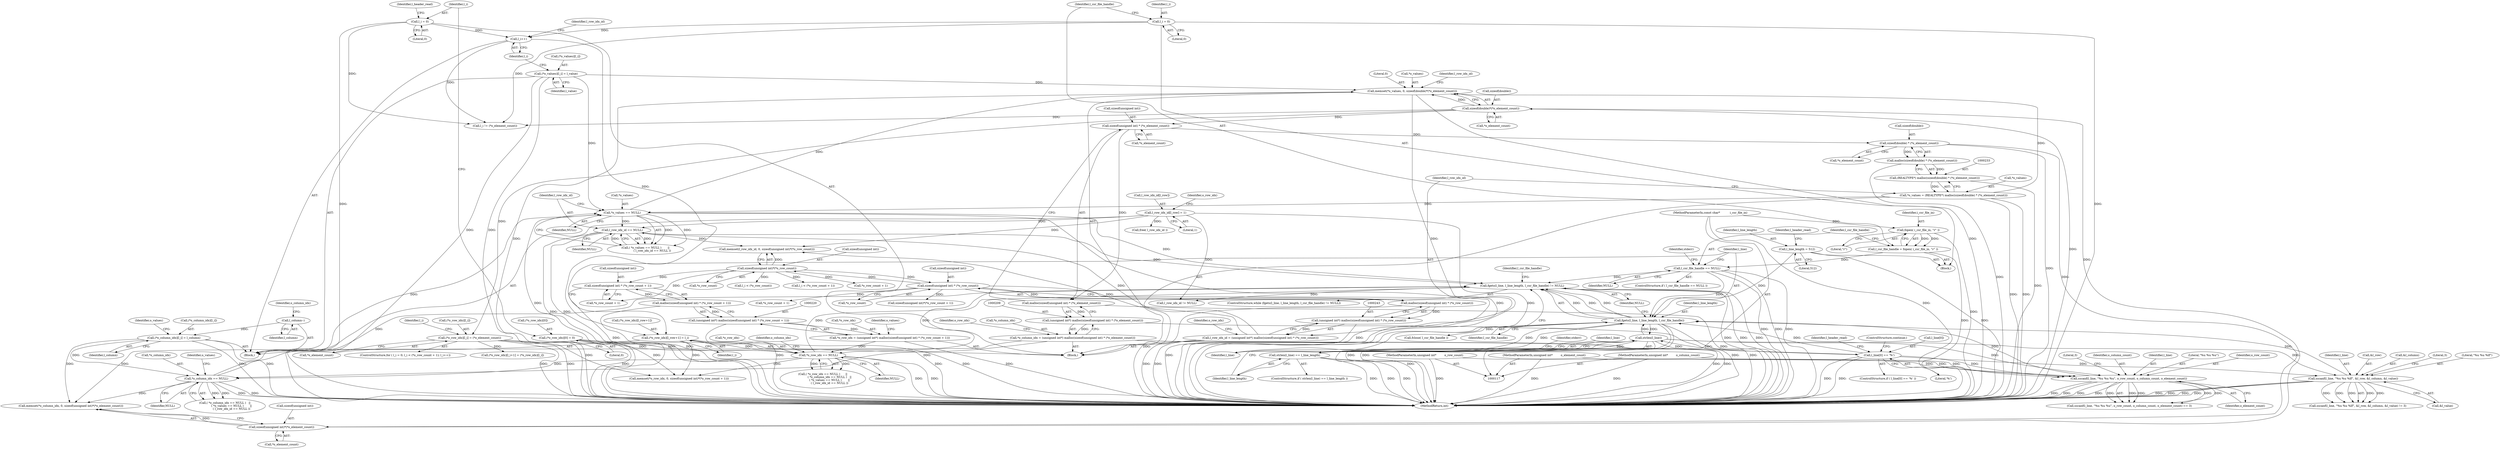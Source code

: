 digraph "1_libxsmm_151481489192e6d1997f8bde52c5c425ea41741d_0@API" {
"1000296" [label="(Call,memset(*o_values, 0, sizeof(double)*(*o_element_count)))"];
"1000262" [label="(Call,*o_values == NULL)"];
"1000386" [label="(Call,(*o_values)[l_i] = l_value)"];
"1000229" [label="(Call,*o_values = (REALTYPE*) malloc(sizeof(double) * (*o_element_count)))"];
"1000232" [label="(Call,(REALTYPE*) malloc(sizeof(double) * (*o_element_count)))"];
"1000234" [label="(Call,malloc(sizeof(double) * (*o_element_count)))"];
"1000235" [label="(Call,sizeof(double) * (*o_element_count))"];
"1000211" [label="(Call,sizeof(unsigned int) * (*o_element_count))"];
"1000300" [label="(Call,sizeof(double)*(*o_element_count))"];
"1000291" [label="(Call,sizeof(unsigned int)*(*o_element_count))"];
"1000257" [label="(Call,*o_column_idx == NULL)"];
"1000205" [label="(Call,*o_column_idx = (unsigned int*) malloc(sizeof(unsigned int) * (*o_element_count)))"];
"1000208" [label="(Call,(unsigned int*) malloc(sizeof(unsigned int) * (*o_element_count)))"];
"1000210" [label="(Call,malloc(sizeof(unsigned int) * (*o_element_count)))"];
"1000380" [label="(Call,(*o_column_idx)[l_i] = l_column)"];
"1000378" [label="(Call,l_column--)"];
"1000252" [label="(Call,*o_row_idx == NULL)"];
"1000325" [label="(Call,(*o_row_idx)[l_i] = (*o_element_count))"];
"1000332" [label="(Call,(*o_row_idx)[0] = 0)"];
"1000216" [label="(Call,*o_row_idx = (unsigned int*) malloc(sizeof(unsigned int) * (*o_row_count + 1)))"];
"1000219" [label="(Call,(unsigned int*) malloc(sizeof(unsigned int) * (*o_row_count + 1)))"];
"1000221" [label="(Call,malloc(sizeof(unsigned int) * (*o_row_count + 1)))"];
"1000222" [label="(Call,sizeof(unsigned int) * (*o_row_count + 1))"];
"1000308" [label="(Call,sizeof(unsigned int)*(*o_row_count))"];
"1000245" [label="(Call,sizeof(unsigned int) * (*o_row_count))"];
"1000399" [label="(Call,(*o_row_idx)[l_row+1] = l_i)"];
"1000392" [label="(Call,l_i++)"];
"1000338" [label="(Call,l_i = 0)"];
"1000141" [label="(Call,l_i = 0)"];
"1000161" [label="(Call,fgets(l_line, l_line_length, l_csr_file_handle) != NULL)"];
"1000162" [label="(Call,fgets(l_line, l_line_length, l_csr_file_handle))"];
"1000181" [label="(Call,l_line[0] == '%')"];
"1000170" [label="(Call,strlen(l_line))"];
"1000359" [label="(Call,sscanf(l_line, \"%u %u %lf\", &l_row, &l_column, &l_value))"];
"1000197" [label="(Call,sscanf(l_line, \"%u %u %u\", o_row_count, o_column_count, o_element_count))"];
"1000122" [label="(MethodParameterIn,unsigned int*         o_row_count)"];
"1000123" [label="(MethodParameterIn,unsigned int*         o_column_count)"];
"1000124" [label="(MethodParameterIn,unsigned int*         o_element_count)"];
"1000169" [label="(Call,strlen(l_line) == l_line_length)"];
"1000128" [label="(Call,l_line_length = 512)"];
"1000150" [label="(Call,l_csr_file_handle == NULL)"];
"1000144" [label="(Call,l_csr_file_handle = fopen( i_csr_file_in, \"r\" ))"];
"1000146" [label="(Call,fopen( i_csr_file_in, \"r\" ))"];
"1000118" [label="(MethodParameterIn,const char*           i_csr_file_in)"];
"1000266" [label="(Call,l_row_idx_id == NULL)"];
"1000240" [label="(Call,l_row_idx_id = (unsigned int*) malloc(sizeof(unsigned int) * (*o_row_count)))"];
"1000242" [label="(Call,(unsigned int*) malloc(sizeof(unsigned int) * (*o_row_count)))"];
"1000244" [label="(Call,malloc(sizeof(unsigned int) * (*o_row_count)))"];
"1000394" [label="(Call,l_row_idx_id[l_row] = 1)"];
"1000222" [label="(Call,sizeof(unsigned int) * (*o_row_count + 1))"];
"1000410" [label="(Call,l_i != (*o_element_count))"];
"1000240" [label="(Call,l_row_idx_id = (unsigned int*) malloc(sizeof(unsigned int) * (*o_row_count)))"];
"1000364" [label="(Call,&l_column)"];
"1000192" [label="(Identifier,l_header_read)"];
"1000393" [label="(Identifier,l_i)"];
"1000303" [label="(Call,*o_element_count)"];
"1000439" [label="(Call,(*o_row_idx)[l_i+1] = (*o_row_idx)[l_i])"];
"1000183" [label="(Identifier,l_line)"];
"1000266" [label="(Call,l_row_idx_id == NULL)"];
"1000381" [label="(Call,(*o_column_idx)[l_i])"];
"1000262" [label="(Call,*o_values == NULL)"];
"1000425" [label="(Call,l_i < (*o_row_count))"];
"1000205" [label="(Call,*o_column_idx = (unsigned int*) malloc(sizeof(unsigned int) * (*o_element_count)))"];
"1000219" [label="(Call,(unsigned int*) malloc(sizeof(unsigned int) * (*o_row_count + 1)))"];
"1000291" [label="(Call,sizeof(unsigned int)*(*o_element_count))"];
"1000199" [label="(Literal,\"%u %u %u\")"];
"1000125" [label="(Block,)"];
"1000235" [label="(Call,sizeof(double) * (*o_element_count))"];
"1000257" [label="(Call,*o_column_idx == NULL)"];
"1000231" [label="(Identifier,o_values)"];
"1000208" [label="(Call,(unsigned int*) malloc(sizeof(unsigned int) * (*o_element_count)))"];
"1000300" [label="(Call,sizeof(double)*(*o_element_count))"];
"1000309" [label="(Call,sizeof(unsigned int))"];
"1000166" [label="(Identifier,NULL)"];
"1000202" [label="(Identifier,o_element_count)"];
"1000134" [label="(Identifier,l_header_read)"];
"1000128" [label="(Call,l_line_length = 512)"];
"1000287" [label="(Call,memset(*o_column_idx, 0, sizeof(unsigned int)*(*o_element_count)))"];
"1000172" [label="(Identifier,l_line_length)"];
"1000311" [label="(Call,*o_row_count)"];
"1000211" [label="(Call,sizeof(unsigned int) * (*o_element_count))"];
"1000256" [label="(Call,( *o_column_idx == NULL )   ||\n               ( *o_values == NULL )       ||\n               ( l_row_idx_id == NULL ))"];
"1000143" [label="(Literal,0)"];
"1000230" [label="(Call,*o_values)"];
"1000407" [label="(Call,fclose( l_csr_file_handle ))"];
"1000406" [label="(Identifier,l_i)"];
"1000232" [label="(Call,(REALTYPE*) malloc(sizeof(double) * (*o_element_count)))"];
"1000280" [label="(Call,sizeof(unsigned int)*(*o_row_count + 1))"];
"1000391" [label="(Identifier,l_value)"];
"1000258" [label="(Call,*o_column_idx)"];
"1000368" [label="(Literal,3)"];
"1000292" [label="(Call,sizeof(unsigned int))"];
"1000180" [label="(ControlStructure,if ( l_line[0] == '%' ))"];
"1000263" [label="(Call,*o_values)"];
"1000241" [label="(Identifier,l_row_idx_id)"];
"1000151" [label="(Identifier,l_csr_file_handle)"];
"1000255" [label="(Identifier,NULL)"];
"1000333" [label="(Call,(*o_row_idx)[0])"];
"1000459" [label="(MethodReturn,int)"];
"1000359" [label="(Call,sscanf(l_line, \"%u %u %lf\", &l_row, &l_column, &l_value))"];
"1000200" [label="(Identifier,o_row_count)"];
"1000246" [label="(Call,sizeof(unsigned int))"];
"1000380" [label="(Call,(*o_column_idx)[l_i] = l_column)"];
"1000324" [label="(Identifier,l_i)"];
"1000387" [label="(Call,(*o_values)[l_i])"];
"1000181" [label="(Call,l_line[0] == '%')"];
"1000223" [label="(Call,sizeof(unsigned int))"];
"1000185" [label="(Literal,'%')"];
"1000162" [label="(Call,fgets(l_line, l_line_length, l_csr_file_handle))"];
"1000276" [label="(Call,memset(*o_row_idx, 0, sizeof(unsigned int)*(*o_row_count + 1)))"];
"1000217" [label="(Call,*o_row_idx)"];
"1000204" [label="(Block,)"];
"1000294" [label="(Call,*o_element_count)"];
"1000146" [label="(Call,fopen( i_csr_file_in, \"r\" ))"];
"1000165" [label="(Identifier,l_csr_file_handle)"];
"1000308" [label="(Call,sizeof(unsigned int)*(*o_row_count))"];
"1000171" [label="(Identifier,l_line)"];
"1000267" [label="(Identifier,l_row_idx_id)"];
"1000164" [label="(Identifier,l_line_length)"];
"1000361" [label="(Literal,\"%u %u %lf\")"];
"1000366" [label="(Call,&l_value)"];
"1000395" [label="(Call,l_row_idx_id[l_row])"];
"1000163" [label="(Identifier,l_line)"];
"1000455" [label="(Call,free( l_row_idx_id ))"];
"1000394" [label="(Call,l_row_idx_id[l_row] = 1)"];
"1000342" [label="(Identifier,l_header_read)"];
"1000317" [label="(Call,l_i < (*o_row_count + 1))"];
"1000147" [label="(Identifier,i_csr_file_in)"];
"1000216" [label="(Call,*o_row_idx = (unsigned int*) malloc(sizeof(unsigned int) * (*o_row_count + 1)))"];
"1000149" [label="(ControlStructure,if ( l_csr_file_handle == NULL ))"];
"1000399" [label="(Call,(*o_row_idx)[l_row+1] = l_i)"];
"1000242" [label="(Call,(unsigned int*) malloc(sizeof(unsigned int) * (*o_row_count)))"];
"1000244" [label="(Call,malloc(sizeof(unsigned int) * (*o_row_count)))"];
"1000306" [label="(Identifier,l_row_idx_id)"];
"1000168" [label="(ControlStructure,if ( strlen(l_line) == l_line_length ))"];
"1000238" [label="(Call,*o_element_count)"];
"1000402" [label="(Identifier,o_row_idx)"];
"1000248" [label="(Call,*o_row_count)"];
"1000170" [label="(Call,strlen(l_line))"];
"1000254" [label="(Identifier,o_row_idx)"];
"1000398" [label="(Literal,1)"];
"1000301" [label="(Call,sizeof(double))"];
"1000400" [label="(Call,(*o_row_idx)[l_row+1])"];
"1000144" [label="(Call,l_csr_file_handle = fopen( i_csr_file_in, \"r\" ))"];
"1000353" [label="(Block,)"];
"1000129" [label="(Identifier,l_line_length)"];
"1000124" [label="(MethodParameterIn,unsigned int*         o_element_count)"];
"1000142" [label="(Identifier,l_i)"];
"1000261" [label="(Call,( *o_values == NULL )       ||\n               ( l_row_idx_id == NULL ))"];
"1000379" [label="(Identifier,l_column)"];
"1000340" [label="(Literal,0)"];
"1000251" [label="(Call,( *o_row_idx == NULL )      ||\n               ( *o_column_idx == NULL )   ||\n               ( *o_values == NULL )       ||\n               ( l_row_idx_id == NULL ))"];
"1000169" [label="(Call,strlen(l_line) == l_line_length)"];
"1000451" [label="(Call,l_row_idx_id != NULL)"];
"1000360" [label="(Identifier,l_line)"];
"1000206" [label="(Call,*o_column_idx)"];
"1000330" [label="(Call,*o_element_count)"];
"1000408" [label="(Identifier,l_csr_file_handle)"];
"1000299" [label="(Literal,0)"];
"1000283" [label="(Call,*o_row_count + 1)"];
"1000210" [label="(Call,malloc(sizeof(unsigned int) * (*o_element_count)))"];
"1000236" [label="(Call,sizeof(double))"];
"1000203" [label="(Literal,3)"];
"1000264" [label="(Identifier,o_values)"];
"1000396" [label="(Identifier,l_row_idx_id)"];
"1000161" [label="(Call,fgets(l_line, l_line_length, l_csr_file_handle) != NULL)"];
"1000150" [label="(Call,l_csr_file_handle == NULL)"];
"1000122" [label="(MethodParameterIn,unsigned int*         o_row_count)"];
"1000253" [label="(Call,*o_row_idx)"];
"1000305" [label="(Call,memset(l_row_idx_id, 0, sizeof(unsigned int)*(*o_row_count)))"];
"1000319" [label="(Call,*o_row_count + 1)"];
"1000201" [label="(Identifier,o_column_count)"];
"1000296" [label="(Call,memset(*o_values, 0, sizeof(double)*(*o_element_count)))"];
"1000145" [label="(Identifier,l_csr_file_handle)"];
"1000265" [label="(Identifier,NULL)"];
"1000268" [label="(Identifier,NULL)"];
"1000245" [label="(Call,sizeof(unsigned int) * (*o_row_count))"];
"1000313" [label="(ControlStructure,for ( l_i = 0; l_i < (*o_row_count + 1); l_i++))"];
"1000197" [label="(Call,sscanf(l_line, \"%u %u %u\", o_row_count, o_column_count, o_element_count))"];
"1000383" [label="(Identifier,o_column_idx)"];
"1000234" [label="(Call,malloc(sizeof(double) * (*o_element_count)))"];
"1000123" [label="(MethodParameterIn,unsigned int*         o_column_count)"];
"1000358" [label="(Call,sscanf(l_line, \"%u %u %lf\", &l_row, &l_column, &l_value) != 3)"];
"1000337" [label="(Literal,0)"];
"1000326" [label="(Call,(*o_row_idx)[l_i])"];
"1000155" [label="(Identifier,stderr)"];
"1000385" [label="(Identifier,l_column)"];
"1000252" [label="(Call,*o_row_idx == NULL)"];
"1000212" [label="(Call,sizeof(unsigned int))"];
"1000187" [label="(ControlStructure,continue;)"];
"1000148" [label="(Literal,\"r\")"];
"1000378" [label="(Call,l_column--)"];
"1000218" [label="(Identifier,o_row_idx)"];
"1000214" [label="(Call,*o_element_count)"];
"1000221" [label="(Call,malloc(sizeof(unsigned int) * (*o_row_count + 1)))"];
"1000229" [label="(Call,*o_values = (REALTYPE*) malloc(sizeof(double) * (*o_element_count)))"];
"1000196" [label="(Call,sscanf(l_line, \"%u %u %u\", o_row_count, o_column_count, o_element_count) == 3)"];
"1000152" [label="(Identifier,NULL)"];
"1000225" [label="(Call,*o_row_count + 1)"];
"1000118" [label="(MethodParameterIn,const char*           i_csr_file_in)"];
"1000141" [label="(Call,l_i = 0)"];
"1000386" [label="(Call,(*o_values)[l_i] = l_value)"];
"1000259" [label="(Identifier,o_column_idx)"];
"1000362" [label="(Call,&l_row)"];
"1000182" [label="(Call,l_line[0])"];
"1000325" [label="(Call,(*o_row_idx)[l_i] = (*o_element_count))"];
"1000332" [label="(Call,(*o_row_idx)[0] = 0)"];
"1000392" [label="(Call,l_i++)"];
"1000198" [label="(Identifier,l_line)"];
"1000297" [label="(Call,*o_values)"];
"1000339" [label="(Identifier,l_i)"];
"1000160" [label="(ControlStructure,while (fgets(l_line, l_line_length, l_csr_file_handle) != NULL))"];
"1000338" [label="(Call,l_i = 0)"];
"1000175" [label="(Identifier,stderr)"];
"1000130" [label="(Literal,512)"];
"1000260" [label="(Identifier,NULL)"];
"1000389" [label="(Identifier,o_values)"];
"1000296" -> "1000204"  [label="AST: "];
"1000296" -> "1000300"  [label="CFG: "];
"1000297" -> "1000296"  [label="AST: "];
"1000299" -> "1000296"  [label="AST: "];
"1000300" -> "1000296"  [label="AST: "];
"1000306" -> "1000296"  [label="CFG: "];
"1000296" -> "1000459"  [label="DDG: "];
"1000296" -> "1000459"  [label="DDG: "];
"1000296" -> "1000459"  [label="DDG: "];
"1000262" -> "1000296"  [label="DDG: "];
"1000386" -> "1000296"  [label="DDG: "];
"1000229" -> "1000296"  [label="DDG: "];
"1000300" -> "1000296"  [label="DDG: "];
"1000262" -> "1000261"  [label="AST: "];
"1000262" -> "1000265"  [label="CFG: "];
"1000263" -> "1000262"  [label="AST: "];
"1000265" -> "1000262"  [label="AST: "];
"1000267" -> "1000262"  [label="CFG: "];
"1000261" -> "1000262"  [label="CFG: "];
"1000262" -> "1000459"  [label="DDG: "];
"1000262" -> "1000459"  [label="DDG: "];
"1000262" -> "1000161"  [label="DDG: "];
"1000262" -> "1000261"  [label="DDG: "];
"1000262" -> "1000261"  [label="DDG: "];
"1000386" -> "1000262"  [label="DDG: "];
"1000229" -> "1000262"  [label="DDG: "];
"1000257" -> "1000262"  [label="DDG: "];
"1000262" -> "1000266"  [label="DDG: "];
"1000386" -> "1000353"  [label="AST: "];
"1000386" -> "1000391"  [label="CFG: "];
"1000387" -> "1000386"  [label="AST: "];
"1000391" -> "1000386"  [label="AST: "];
"1000393" -> "1000386"  [label="CFG: "];
"1000386" -> "1000459"  [label="DDG: "];
"1000386" -> "1000459"  [label="DDG: "];
"1000229" -> "1000204"  [label="AST: "];
"1000229" -> "1000232"  [label="CFG: "];
"1000230" -> "1000229"  [label="AST: "];
"1000232" -> "1000229"  [label="AST: "];
"1000241" -> "1000229"  [label="CFG: "];
"1000229" -> "1000459"  [label="DDG: "];
"1000229" -> "1000459"  [label="DDG: "];
"1000232" -> "1000229"  [label="DDG: "];
"1000232" -> "1000234"  [label="CFG: "];
"1000233" -> "1000232"  [label="AST: "];
"1000234" -> "1000232"  [label="AST: "];
"1000232" -> "1000459"  [label="DDG: "];
"1000234" -> "1000232"  [label="DDG: "];
"1000234" -> "1000235"  [label="CFG: "];
"1000235" -> "1000234"  [label="AST: "];
"1000234" -> "1000459"  [label="DDG: "];
"1000235" -> "1000234"  [label="DDG: "];
"1000235" -> "1000238"  [label="CFG: "];
"1000236" -> "1000235"  [label="AST: "];
"1000238" -> "1000235"  [label="AST: "];
"1000235" -> "1000459"  [label="DDG: "];
"1000211" -> "1000235"  [label="DDG: "];
"1000235" -> "1000291"  [label="DDG: "];
"1000211" -> "1000210"  [label="AST: "];
"1000211" -> "1000214"  [label="CFG: "];
"1000212" -> "1000211"  [label="AST: "];
"1000214" -> "1000211"  [label="AST: "];
"1000210" -> "1000211"  [label="CFG: "];
"1000211" -> "1000210"  [label="DDG: "];
"1000300" -> "1000211"  [label="DDG: "];
"1000300" -> "1000303"  [label="CFG: "];
"1000301" -> "1000300"  [label="AST: "];
"1000303" -> "1000300"  [label="AST: "];
"1000300" -> "1000459"  [label="DDG: "];
"1000291" -> "1000300"  [label="DDG: "];
"1000300" -> "1000325"  [label="DDG: "];
"1000300" -> "1000410"  [label="DDG: "];
"1000291" -> "1000287"  [label="AST: "];
"1000291" -> "1000294"  [label="CFG: "];
"1000292" -> "1000291"  [label="AST: "];
"1000294" -> "1000291"  [label="AST: "];
"1000287" -> "1000291"  [label="CFG: "];
"1000291" -> "1000287"  [label="DDG: "];
"1000257" -> "1000256"  [label="AST: "];
"1000257" -> "1000260"  [label="CFG: "];
"1000258" -> "1000257"  [label="AST: "];
"1000260" -> "1000257"  [label="AST: "];
"1000264" -> "1000257"  [label="CFG: "];
"1000256" -> "1000257"  [label="CFG: "];
"1000257" -> "1000459"  [label="DDG: "];
"1000257" -> "1000459"  [label="DDG: "];
"1000257" -> "1000161"  [label="DDG: "];
"1000257" -> "1000256"  [label="DDG: "];
"1000257" -> "1000256"  [label="DDG: "];
"1000205" -> "1000257"  [label="DDG: "];
"1000380" -> "1000257"  [label="DDG: "];
"1000252" -> "1000257"  [label="DDG: "];
"1000257" -> "1000287"  [label="DDG: "];
"1000205" -> "1000204"  [label="AST: "];
"1000205" -> "1000208"  [label="CFG: "];
"1000206" -> "1000205"  [label="AST: "];
"1000208" -> "1000205"  [label="AST: "];
"1000218" -> "1000205"  [label="CFG: "];
"1000205" -> "1000459"  [label="DDG: "];
"1000205" -> "1000459"  [label="DDG: "];
"1000208" -> "1000205"  [label="DDG: "];
"1000205" -> "1000287"  [label="DDG: "];
"1000208" -> "1000210"  [label="CFG: "];
"1000209" -> "1000208"  [label="AST: "];
"1000210" -> "1000208"  [label="AST: "];
"1000208" -> "1000459"  [label="DDG: "];
"1000210" -> "1000208"  [label="DDG: "];
"1000210" -> "1000459"  [label="DDG: "];
"1000380" -> "1000353"  [label="AST: "];
"1000380" -> "1000385"  [label="CFG: "];
"1000381" -> "1000380"  [label="AST: "];
"1000385" -> "1000380"  [label="AST: "];
"1000389" -> "1000380"  [label="CFG: "];
"1000380" -> "1000459"  [label="DDG: "];
"1000380" -> "1000459"  [label="DDG: "];
"1000380" -> "1000287"  [label="DDG: "];
"1000378" -> "1000380"  [label="DDG: "];
"1000378" -> "1000353"  [label="AST: "];
"1000378" -> "1000379"  [label="CFG: "];
"1000379" -> "1000378"  [label="AST: "];
"1000383" -> "1000378"  [label="CFG: "];
"1000252" -> "1000251"  [label="AST: "];
"1000252" -> "1000255"  [label="CFG: "];
"1000253" -> "1000252"  [label="AST: "];
"1000255" -> "1000252"  [label="AST: "];
"1000259" -> "1000252"  [label="CFG: "];
"1000251" -> "1000252"  [label="CFG: "];
"1000252" -> "1000459"  [label="DDG: "];
"1000252" -> "1000459"  [label="DDG: "];
"1000252" -> "1000161"  [label="DDG: "];
"1000252" -> "1000251"  [label="DDG: "];
"1000252" -> "1000251"  [label="DDG: "];
"1000325" -> "1000252"  [label="DDG: "];
"1000332" -> "1000252"  [label="DDG: "];
"1000216" -> "1000252"  [label="DDG: "];
"1000399" -> "1000252"  [label="DDG: "];
"1000161" -> "1000252"  [label="DDG: "];
"1000252" -> "1000276"  [label="DDG: "];
"1000325" -> "1000313"  [label="AST: "];
"1000325" -> "1000330"  [label="CFG: "];
"1000326" -> "1000325"  [label="AST: "];
"1000330" -> "1000325"  [label="AST: "];
"1000324" -> "1000325"  [label="CFG: "];
"1000325" -> "1000459"  [label="DDG: "];
"1000325" -> "1000459"  [label="DDG: "];
"1000325" -> "1000276"  [label="DDG: "];
"1000325" -> "1000439"  [label="DDG: "];
"1000332" -> "1000204"  [label="AST: "];
"1000332" -> "1000337"  [label="CFG: "];
"1000333" -> "1000332"  [label="AST: "];
"1000337" -> "1000332"  [label="AST: "];
"1000339" -> "1000332"  [label="CFG: "];
"1000332" -> "1000459"  [label="DDG: "];
"1000332" -> "1000276"  [label="DDG: "];
"1000216" -> "1000204"  [label="AST: "];
"1000216" -> "1000219"  [label="CFG: "];
"1000217" -> "1000216"  [label="AST: "];
"1000219" -> "1000216"  [label="AST: "];
"1000231" -> "1000216"  [label="CFG: "];
"1000216" -> "1000459"  [label="DDG: "];
"1000219" -> "1000216"  [label="DDG: "];
"1000219" -> "1000221"  [label="CFG: "];
"1000220" -> "1000219"  [label="AST: "];
"1000221" -> "1000219"  [label="AST: "];
"1000219" -> "1000459"  [label="DDG: "];
"1000221" -> "1000219"  [label="DDG: "];
"1000221" -> "1000222"  [label="CFG: "];
"1000222" -> "1000221"  [label="AST: "];
"1000221" -> "1000459"  [label="DDG: "];
"1000222" -> "1000221"  [label="DDG: "];
"1000222" -> "1000225"  [label="CFG: "];
"1000223" -> "1000222"  [label="AST: "];
"1000225" -> "1000222"  [label="AST: "];
"1000222" -> "1000459"  [label="DDG: "];
"1000308" -> "1000222"  [label="DDG: "];
"1000308" -> "1000305"  [label="AST: "];
"1000308" -> "1000311"  [label="CFG: "];
"1000309" -> "1000308"  [label="AST: "];
"1000311" -> "1000308"  [label="AST: "];
"1000305" -> "1000308"  [label="CFG: "];
"1000308" -> "1000225"  [label="DDG: "];
"1000308" -> "1000245"  [label="DDG: "];
"1000308" -> "1000305"  [label="DDG: "];
"1000245" -> "1000308"  [label="DDG: "];
"1000308" -> "1000317"  [label="DDG: "];
"1000308" -> "1000319"  [label="DDG: "];
"1000308" -> "1000425"  [label="DDG: "];
"1000245" -> "1000244"  [label="AST: "];
"1000245" -> "1000248"  [label="CFG: "];
"1000246" -> "1000245"  [label="AST: "];
"1000248" -> "1000245"  [label="AST: "];
"1000244" -> "1000245"  [label="CFG: "];
"1000245" -> "1000459"  [label="DDG: "];
"1000245" -> "1000244"  [label="DDG: "];
"1000245" -> "1000280"  [label="DDG: "];
"1000245" -> "1000283"  [label="DDG: "];
"1000399" -> "1000353"  [label="AST: "];
"1000399" -> "1000406"  [label="CFG: "];
"1000400" -> "1000399"  [label="AST: "];
"1000406" -> "1000399"  [label="AST: "];
"1000163" -> "1000399"  [label="CFG: "];
"1000399" -> "1000459"  [label="DDG: "];
"1000399" -> "1000459"  [label="DDG: "];
"1000399" -> "1000276"  [label="DDG: "];
"1000392" -> "1000399"  [label="DDG: "];
"1000392" -> "1000353"  [label="AST: "];
"1000392" -> "1000393"  [label="CFG: "];
"1000393" -> "1000392"  [label="AST: "];
"1000396" -> "1000392"  [label="CFG: "];
"1000338" -> "1000392"  [label="DDG: "];
"1000141" -> "1000392"  [label="DDG: "];
"1000392" -> "1000410"  [label="DDG: "];
"1000338" -> "1000204"  [label="AST: "];
"1000338" -> "1000340"  [label="CFG: "];
"1000339" -> "1000338"  [label="AST: "];
"1000340" -> "1000338"  [label="AST: "];
"1000342" -> "1000338"  [label="CFG: "];
"1000338" -> "1000459"  [label="DDG: "];
"1000338" -> "1000410"  [label="DDG: "];
"1000141" -> "1000125"  [label="AST: "];
"1000141" -> "1000143"  [label="CFG: "];
"1000142" -> "1000141"  [label="AST: "];
"1000143" -> "1000141"  [label="AST: "];
"1000145" -> "1000141"  [label="CFG: "];
"1000141" -> "1000459"  [label="DDG: "];
"1000141" -> "1000410"  [label="DDG: "];
"1000161" -> "1000160"  [label="AST: "];
"1000161" -> "1000166"  [label="CFG: "];
"1000162" -> "1000161"  [label="AST: "];
"1000166" -> "1000161"  [label="AST: "];
"1000171" -> "1000161"  [label="CFG: "];
"1000408" -> "1000161"  [label="CFG: "];
"1000161" -> "1000459"  [label="DDG: "];
"1000161" -> "1000459"  [label="DDG: "];
"1000161" -> "1000459"  [label="DDG: "];
"1000162" -> "1000161"  [label="DDG: "];
"1000162" -> "1000161"  [label="DDG: "];
"1000162" -> "1000161"  [label="DDG: "];
"1000266" -> "1000161"  [label="DDG: "];
"1000150" -> "1000161"  [label="DDG: "];
"1000161" -> "1000451"  [label="DDG: "];
"1000162" -> "1000165"  [label="CFG: "];
"1000163" -> "1000162"  [label="AST: "];
"1000164" -> "1000162"  [label="AST: "];
"1000165" -> "1000162"  [label="AST: "];
"1000166" -> "1000162"  [label="CFG: "];
"1000162" -> "1000459"  [label="DDG: "];
"1000162" -> "1000459"  [label="DDG: "];
"1000162" -> "1000459"  [label="DDG: "];
"1000181" -> "1000162"  [label="DDG: "];
"1000359" -> "1000162"  [label="DDG: "];
"1000170" -> "1000162"  [label="DDG: "];
"1000197" -> "1000162"  [label="DDG: "];
"1000169" -> "1000162"  [label="DDG: "];
"1000128" -> "1000162"  [label="DDG: "];
"1000150" -> "1000162"  [label="DDG: "];
"1000162" -> "1000170"  [label="DDG: "];
"1000162" -> "1000169"  [label="DDG: "];
"1000162" -> "1000407"  [label="DDG: "];
"1000181" -> "1000180"  [label="AST: "];
"1000181" -> "1000185"  [label="CFG: "];
"1000182" -> "1000181"  [label="AST: "];
"1000185" -> "1000181"  [label="AST: "];
"1000187" -> "1000181"  [label="CFG: "];
"1000192" -> "1000181"  [label="CFG: "];
"1000181" -> "1000459"  [label="DDG: "];
"1000181" -> "1000459"  [label="DDG: "];
"1000181" -> "1000170"  [label="DDG: "];
"1000170" -> "1000181"  [label="DDG: "];
"1000181" -> "1000197"  [label="DDG: "];
"1000181" -> "1000359"  [label="DDG: "];
"1000170" -> "1000169"  [label="AST: "];
"1000170" -> "1000171"  [label="CFG: "];
"1000171" -> "1000170"  [label="AST: "];
"1000172" -> "1000170"  [label="CFG: "];
"1000170" -> "1000459"  [label="DDG: "];
"1000170" -> "1000169"  [label="DDG: "];
"1000170" -> "1000197"  [label="DDG: "];
"1000170" -> "1000359"  [label="DDG: "];
"1000359" -> "1000358"  [label="AST: "];
"1000359" -> "1000366"  [label="CFG: "];
"1000360" -> "1000359"  [label="AST: "];
"1000361" -> "1000359"  [label="AST: "];
"1000362" -> "1000359"  [label="AST: "];
"1000364" -> "1000359"  [label="AST: "];
"1000366" -> "1000359"  [label="AST: "];
"1000368" -> "1000359"  [label="CFG: "];
"1000359" -> "1000459"  [label="DDG: "];
"1000359" -> "1000459"  [label="DDG: "];
"1000359" -> "1000459"  [label="DDG: "];
"1000359" -> "1000459"  [label="DDG: "];
"1000359" -> "1000358"  [label="DDG: "];
"1000359" -> "1000358"  [label="DDG: "];
"1000359" -> "1000358"  [label="DDG: "];
"1000359" -> "1000358"  [label="DDG: "];
"1000359" -> "1000358"  [label="DDG: "];
"1000197" -> "1000196"  [label="AST: "];
"1000197" -> "1000202"  [label="CFG: "];
"1000198" -> "1000197"  [label="AST: "];
"1000199" -> "1000197"  [label="AST: "];
"1000200" -> "1000197"  [label="AST: "];
"1000201" -> "1000197"  [label="AST: "];
"1000202" -> "1000197"  [label="AST: "];
"1000203" -> "1000197"  [label="CFG: "];
"1000197" -> "1000459"  [label="DDG: "];
"1000197" -> "1000459"  [label="DDG: "];
"1000197" -> "1000459"  [label="DDG: "];
"1000197" -> "1000459"  [label="DDG: "];
"1000197" -> "1000196"  [label="DDG: "];
"1000197" -> "1000196"  [label="DDG: "];
"1000197" -> "1000196"  [label="DDG: "];
"1000197" -> "1000196"  [label="DDG: "];
"1000197" -> "1000196"  [label="DDG: "];
"1000122" -> "1000197"  [label="DDG: "];
"1000123" -> "1000197"  [label="DDG: "];
"1000124" -> "1000197"  [label="DDG: "];
"1000122" -> "1000117"  [label="AST: "];
"1000122" -> "1000459"  [label="DDG: "];
"1000123" -> "1000117"  [label="AST: "];
"1000123" -> "1000459"  [label="DDG: "];
"1000124" -> "1000117"  [label="AST: "];
"1000124" -> "1000459"  [label="DDG: "];
"1000169" -> "1000168"  [label="AST: "];
"1000169" -> "1000172"  [label="CFG: "];
"1000172" -> "1000169"  [label="AST: "];
"1000175" -> "1000169"  [label="CFG: "];
"1000183" -> "1000169"  [label="CFG: "];
"1000169" -> "1000459"  [label="DDG: "];
"1000169" -> "1000459"  [label="DDG: "];
"1000169" -> "1000459"  [label="DDG: "];
"1000128" -> "1000125"  [label="AST: "];
"1000128" -> "1000130"  [label="CFG: "];
"1000129" -> "1000128"  [label="AST: "];
"1000130" -> "1000128"  [label="AST: "];
"1000134" -> "1000128"  [label="CFG: "];
"1000128" -> "1000459"  [label="DDG: "];
"1000150" -> "1000149"  [label="AST: "];
"1000150" -> "1000152"  [label="CFG: "];
"1000151" -> "1000150"  [label="AST: "];
"1000152" -> "1000150"  [label="AST: "];
"1000155" -> "1000150"  [label="CFG: "];
"1000163" -> "1000150"  [label="CFG: "];
"1000150" -> "1000459"  [label="DDG: "];
"1000150" -> "1000459"  [label="DDG: "];
"1000150" -> "1000459"  [label="DDG: "];
"1000144" -> "1000150"  [label="DDG: "];
"1000144" -> "1000125"  [label="AST: "];
"1000144" -> "1000146"  [label="CFG: "];
"1000145" -> "1000144"  [label="AST: "];
"1000146" -> "1000144"  [label="AST: "];
"1000151" -> "1000144"  [label="CFG: "];
"1000144" -> "1000459"  [label="DDG: "];
"1000146" -> "1000144"  [label="DDG: "];
"1000146" -> "1000144"  [label="DDG: "];
"1000146" -> "1000148"  [label="CFG: "];
"1000147" -> "1000146"  [label="AST: "];
"1000148" -> "1000146"  [label="AST: "];
"1000146" -> "1000459"  [label="DDG: "];
"1000118" -> "1000146"  [label="DDG: "];
"1000118" -> "1000117"  [label="AST: "];
"1000118" -> "1000459"  [label="DDG: "];
"1000266" -> "1000261"  [label="AST: "];
"1000266" -> "1000268"  [label="CFG: "];
"1000267" -> "1000266"  [label="AST: "];
"1000268" -> "1000266"  [label="AST: "];
"1000261" -> "1000266"  [label="CFG: "];
"1000266" -> "1000459"  [label="DDG: "];
"1000266" -> "1000459"  [label="DDG: "];
"1000266" -> "1000261"  [label="DDG: "];
"1000266" -> "1000261"  [label="DDG: "];
"1000240" -> "1000266"  [label="DDG: "];
"1000394" -> "1000266"  [label="DDG: "];
"1000266" -> "1000305"  [label="DDG: "];
"1000240" -> "1000204"  [label="AST: "];
"1000240" -> "1000242"  [label="CFG: "];
"1000241" -> "1000240"  [label="AST: "];
"1000242" -> "1000240"  [label="AST: "];
"1000254" -> "1000240"  [label="CFG: "];
"1000240" -> "1000459"  [label="DDG: "];
"1000240" -> "1000459"  [label="DDG: "];
"1000242" -> "1000240"  [label="DDG: "];
"1000240" -> "1000305"  [label="DDG: "];
"1000242" -> "1000244"  [label="CFG: "];
"1000243" -> "1000242"  [label="AST: "];
"1000244" -> "1000242"  [label="AST: "];
"1000242" -> "1000459"  [label="DDG: "];
"1000244" -> "1000242"  [label="DDG: "];
"1000244" -> "1000459"  [label="DDG: "];
"1000394" -> "1000353"  [label="AST: "];
"1000394" -> "1000398"  [label="CFG: "];
"1000395" -> "1000394"  [label="AST: "];
"1000398" -> "1000394"  [label="AST: "];
"1000402" -> "1000394"  [label="CFG: "];
"1000394" -> "1000459"  [label="DDG: "];
"1000394" -> "1000305"  [label="DDG: "];
"1000394" -> "1000451"  [label="DDG: "];
"1000394" -> "1000455"  [label="DDG: "];
}
